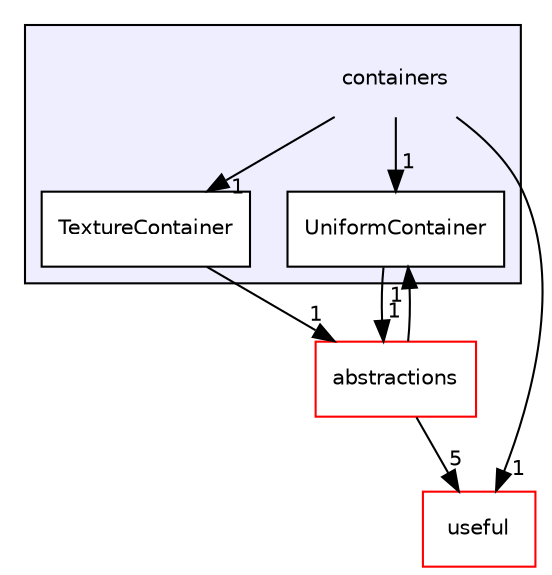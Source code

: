 digraph "containers" {
  compound=true
  node [ fontsize="10", fontname="Helvetica"];
  edge [ labelfontsize="10", labelfontname="Helvetica"];
  subgraph clusterdir_5aa2c741d78642de87e50b40b6f339a9 {
    graph [ bgcolor="#eeeeff", pencolor="black", label="" URL="dir_5aa2c741d78642de87e50b40b6f339a9.html"];
    dir_5aa2c741d78642de87e50b40b6f339a9 [shape=plaintext label="containers"];
    dir_852b750e933ebce4428dce3665fa4cb3 [shape=box label="TextureContainer" color="black" fillcolor="white" style="filled" URL="dir_852b750e933ebce4428dce3665fa4cb3.html"];
    dir_3eea72ebfe6d013c282c5cfe30158a15 [shape=box label="UniformContainer" color="black" fillcolor="white" style="filled" URL="dir_3eea72ebfe6d013c282c5cfe30158a15.html"];
  }
  dir_898d9f057ab0c3f0aea2afe60f29a516 [shape=box label="abstractions" fillcolor="white" style="filled" color="red" URL="dir_898d9f057ab0c3f0aea2afe60f29a516.html"];
  dir_1a59a3d145870e2ede777001faa583ab [shape=box label="useful" fillcolor="white" style="filled" color="red" URL="dir_1a59a3d145870e2ede777001faa583ab.html"];
  dir_5aa2c741d78642de87e50b40b6f339a9->dir_1a59a3d145870e2ede777001faa583ab [headlabel="1", labeldistance=1.5 headhref="dir_000015_000018.html"];
  dir_5aa2c741d78642de87e50b40b6f339a9->dir_852b750e933ebce4428dce3665fa4cb3 [headlabel="1", labeldistance=1.5 headhref="dir_000015_000016.html"];
  dir_5aa2c741d78642de87e50b40b6f339a9->dir_3eea72ebfe6d013c282c5cfe30158a15 [headlabel="1", labeldistance=1.5 headhref="dir_000015_000017.html"];
  dir_898d9f057ab0c3f0aea2afe60f29a516->dir_1a59a3d145870e2ede777001faa583ab [headlabel="5", labeldistance=1.5 headhref="dir_000000_000018.html"];
  dir_898d9f057ab0c3f0aea2afe60f29a516->dir_3eea72ebfe6d013c282c5cfe30158a15 [headlabel="1", labeldistance=1.5 headhref="dir_000000_000017.html"];
  dir_852b750e933ebce4428dce3665fa4cb3->dir_898d9f057ab0c3f0aea2afe60f29a516 [headlabel="1", labeldistance=1.5 headhref="dir_000016_000000.html"];
  dir_3eea72ebfe6d013c282c5cfe30158a15->dir_898d9f057ab0c3f0aea2afe60f29a516 [headlabel="1", labeldistance=1.5 headhref="dir_000017_000000.html"];
}
